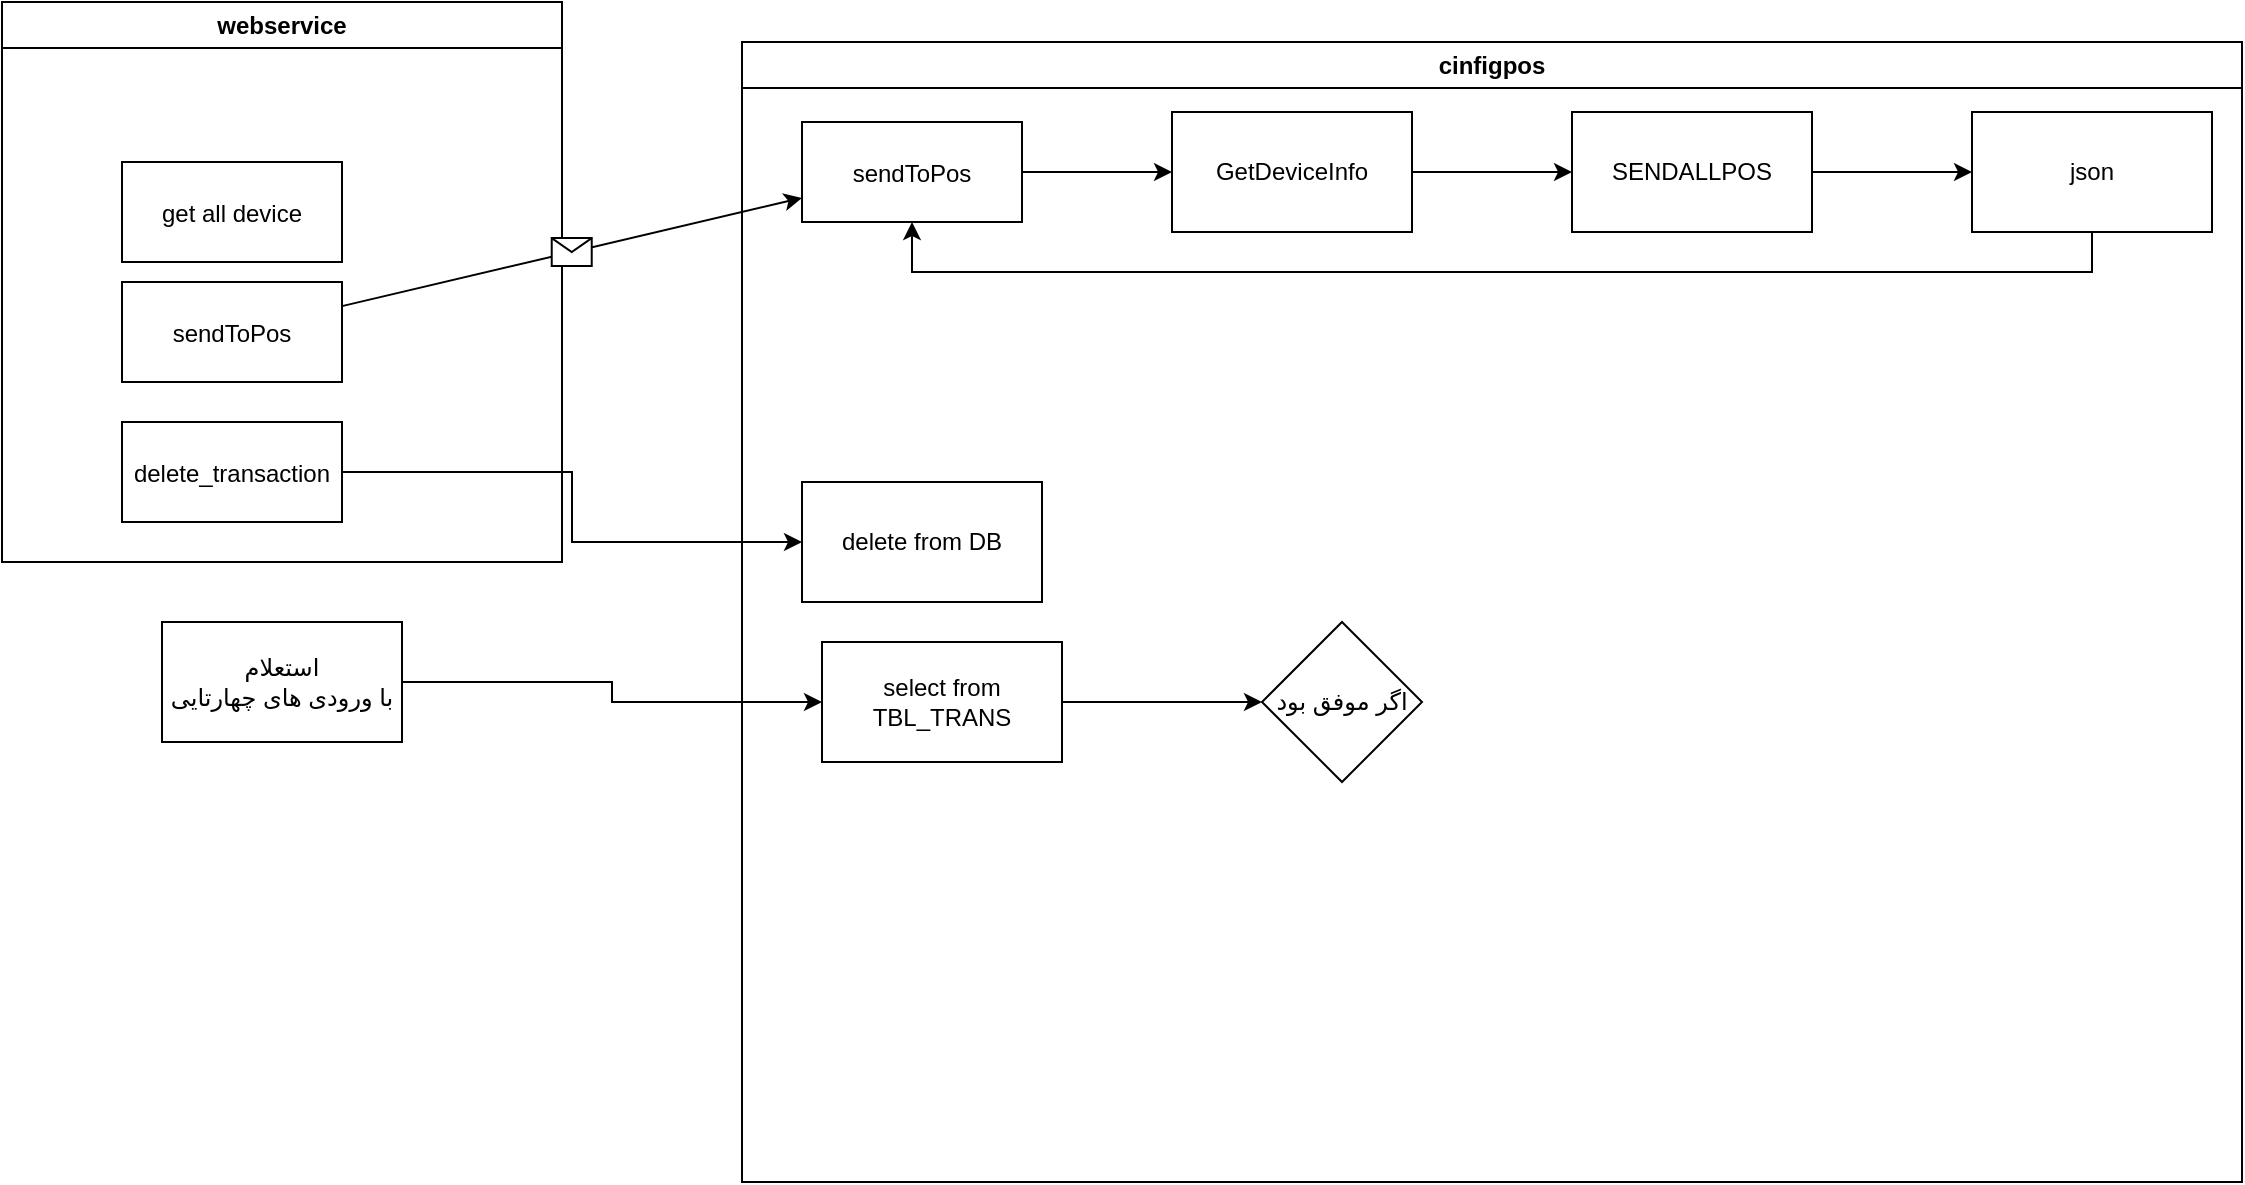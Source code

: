 <mxfile version="24.7.17">
  <diagram name="Page-1" id="e7e014a7-5840-1c2e-5031-d8a46d1fe8dd">
    <mxGraphModel dx="1600" dy="770" grid="1" gridSize="10" guides="1" tooltips="1" connect="1" arrows="1" fold="1" page="1" pageScale="1" pageWidth="1169" pageHeight="826" background="none" math="0" shadow="0">
      <root>
        <mxCell id="0" />
        <mxCell id="1" parent="0" />
        <mxCell id="2" value="webservice" style="swimlane;whiteSpace=wrap;startSize=23;" parent="1" vertex="1">
          <mxGeometry y="60" width="280" height="280" as="geometry">
            <mxRectangle x="60" y="50" width="100" height="30" as="alternateBounds" />
          </mxGeometry>
        </mxCell>
        <mxCell id="7" value="get all device" style="" parent="2" vertex="1">
          <mxGeometry x="60" y="80" width="110" height="50" as="geometry" />
        </mxCell>
        <mxCell id="F1_H3qHddABp8iaciln0-42" value="sendToPos" style="" parent="2" vertex="1">
          <mxGeometry x="60" y="140" width="110" height="50" as="geometry" />
        </mxCell>
        <mxCell id="F1_H3qHddABp8iaciln0-97" value="delete_transaction" style="" parent="2" vertex="1">
          <mxGeometry x="60" y="210" width="110" height="50" as="geometry" />
        </mxCell>
        <mxCell id="3" value="cinfigpos" style="swimlane;whiteSpace=wrap" parent="1" vertex="1">
          <mxGeometry x="370" y="80" width="750" height="570" as="geometry">
            <mxRectangle x="340" y="50" width="90" height="30" as="alternateBounds" />
          </mxGeometry>
        </mxCell>
        <mxCell id="F1_H3qHddABp8iaciln0-96" value="" style="edgeStyle=orthogonalEdgeStyle;rounded=0;orthogonalLoop=1;jettySize=auto;html=1;" parent="3" source="F1_H3qHddABp8iaciln0-44" target="F1_H3qHddABp8iaciln0-52" edge="1">
          <mxGeometry relative="1" as="geometry" />
        </mxCell>
        <mxCell id="F1_H3qHddABp8iaciln0-44" value="sendToPos" style="" parent="3" vertex="1">
          <mxGeometry x="30" y="40" width="110" height="50" as="geometry" />
        </mxCell>
        <mxCell id="N_4EjtQqvcXTSlc4Lsy2-28" value="" style="edgeStyle=orthogonalEdgeStyle;rounded=0;orthogonalLoop=1;jettySize=auto;html=1;" edge="1" parent="3" source="F1_H3qHddABp8iaciln0-52" target="N_4EjtQqvcXTSlc4Lsy2-27">
          <mxGeometry relative="1" as="geometry" />
        </mxCell>
        <mxCell id="F1_H3qHddABp8iaciln0-52" value="GetDeviceInfo" style="whiteSpace=wrap;html=1;" parent="3" vertex="1">
          <mxGeometry x="215" y="35" width="120" height="60" as="geometry" />
        </mxCell>
        <mxCell id="F1_H3qHddABp8iaciln0-99" value="delete from DB" style="whiteSpace=wrap;html=1;" parent="3" vertex="1">
          <mxGeometry x="30" y="220" width="120" height="60" as="geometry" />
        </mxCell>
        <mxCell id="N_4EjtQqvcXTSlc4Lsy2-25" value="" style="edgeStyle=orthogonalEdgeStyle;rounded=0;orthogonalLoop=1;jettySize=auto;html=1;" edge="1" parent="3" source="N_4EjtQqvcXTSlc4Lsy2-22" target="N_4EjtQqvcXTSlc4Lsy2-24">
          <mxGeometry relative="1" as="geometry" />
        </mxCell>
        <mxCell id="N_4EjtQqvcXTSlc4Lsy2-22" value="select from TBL_TRANS" style="whiteSpace=wrap;html=1;rounded=0;" vertex="1" parent="3">
          <mxGeometry x="40" y="300" width="120" height="60" as="geometry" />
        </mxCell>
        <mxCell id="N_4EjtQqvcXTSlc4Lsy2-24" value="اگر موفق بود" style="rhombus;whiteSpace=wrap;html=1;rounded=0;" vertex="1" parent="3">
          <mxGeometry x="260" y="290" width="80" height="80" as="geometry" />
        </mxCell>
        <mxCell id="N_4EjtQqvcXTSlc4Lsy2-27" value="SENDALLPOS" style="whiteSpace=wrap;html=1;" vertex="1" parent="3">
          <mxGeometry x="415" y="35" width="120" height="60" as="geometry" />
        </mxCell>
        <mxCell id="F1_H3qHddABp8iaciln0-63" value="" style="endArrow=classic;html=1;rounded=0;" parent="1" source="F1_H3qHddABp8iaciln0-42" target="F1_H3qHddABp8iaciln0-44" edge="1">
          <mxGeometry relative="1" as="geometry">
            <mxPoint x="195" y="215" as="sourcePoint" />
            <mxPoint x="315" y="255" as="targetPoint" />
          </mxGeometry>
        </mxCell>
        <mxCell id="F1_H3qHddABp8iaciln0-64" value="" style="shape=message;html=1;outlineConnect=0;" parent="F1_H3qHddABp8iaciln0-63" vertex="1">
          <mxGeometry width="20" height="14" relative="1" as="geometry">
            <mxPoint x="-10" y="-7" as="offset" />
          </mxGeometry>
        </mxCell>
        <mxCell id="F1_H3qHddABp8iaciln0-100" value="" style="edgeStyle=orthogonalEdgeStyle;rounded=0;orthogonalLoop=1;jettySize=auto;html=1;" parent="1" source="F1_H3qHddABp8iaciln0-97" target="F1_H3qHddABp8iaciln0-99" edge="1">
          <mxGeometry relative="1" as="geometry" />
        </mxCell>
        <mxCell id="N_4EjtQqvcXTSlc4Lsy2-23" value="" style="edgeStyle=orthogonalEdgeStyle;rounded=0;orthogonalLoop=1;jettySize=auto;html=1;" edge="1" parent="1" source="N_4EjtQqvcXTSlc4Lsy2-21" target="N_4EjtQqvcXTSlc4Lsy2-22">
          <mxGeometry relative="1" as="geometry" />
        </mxCell>
        <mxCell id="N_4EjtQqvcXTSlc4Lsy2-21" value="استعلام&lt;div&gt;با ورودی های چهارتایی&lt;/div&gt;" style="rounded=0;whiteSpace=wrap;html=1;" vertex="1" parent="1">
          <mxGeometry x="80" y="370" width="120" height="60" as="geometry" />
        </mxCell>
        <mxCell id="N_4EjtQqvcXTSlc4Lsy2-31" style="edgeStyle=orthogonalEdgeStyle;rounded=0;orthogonalLoop=1;jettySize=auto;html=1;exitX=0.5;exitY=1;exitDx=0;exitDy=0;entryX=0.5;entryY=1;entryDx=0;entryDy=0;" edge="1" parent="1" source="N_4EjtQqvcXTSlc4Lsy2-29" target="F1_H3qHddABp8iaciln0-44">
          <mxGeometry relative="1" as="geometry" />
        </mxCell>
        <mxCell id="N_4EjtQqvcXTSlc4Lsy2-29" value="json" style="whiteSpace=wrap;html=1;" vertex="1" parent="1">
          <mxGeometry x="985" y="115" width="120" height="60" as="geometry" />
        </mxCell>
        <mxCell id="N_4EjtQqvcXTSlc4Lsy2-30" value="" style="edgeStyle=orthogonalEdgeStyle;rounded=0;orthogonalLoop=1;jettySize=auto;html=1;" edge="1" parent="1" source="N_4EjtQqvcXTSlc4Lsy2-27" target="N_4EjtQqvcXTSlc4Lsy2-29">
          <mxGeometry relative="1" as="geometry" />
        </mxCell>
      </root>
    </mxGraphModel>
  </diagram>
</mxfile>
